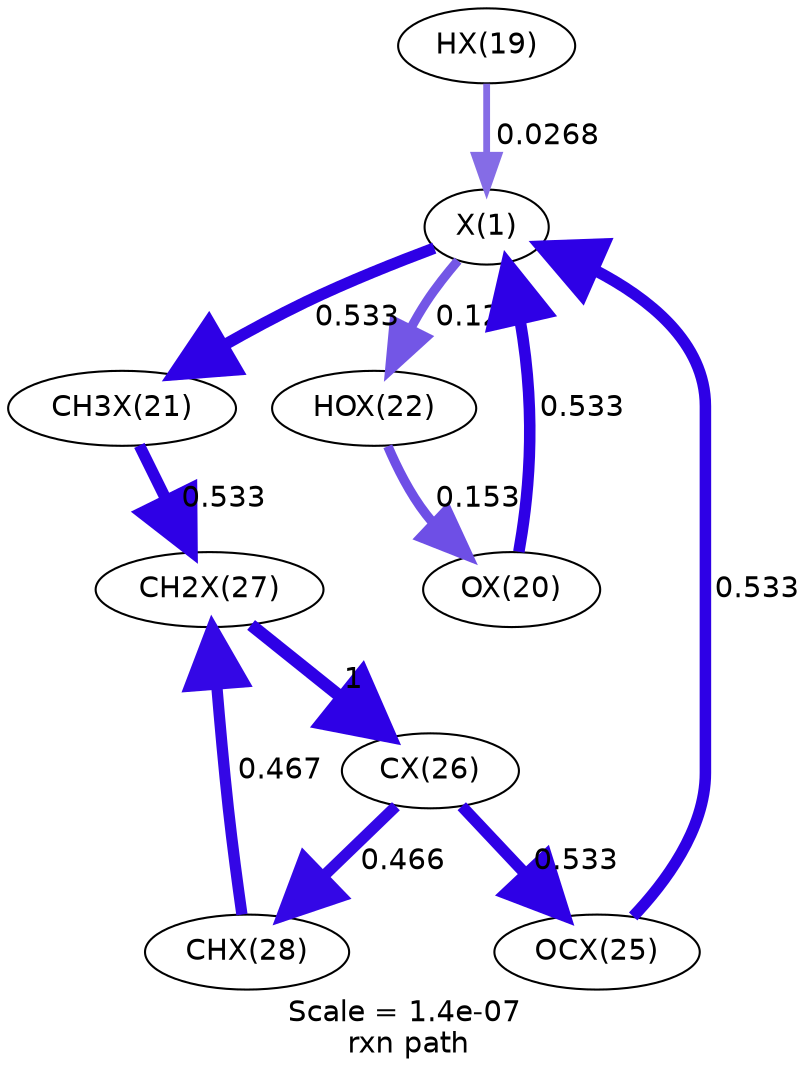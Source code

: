 digraph reaction_paths {
center=1;
s23 -> s22[fontname="Helvetica", penwidth=3.27, arrowsize=1.63, color="0.7, 0.527, 0.9"
, label=" 0.0268"];
s24 -> s22[fontname="Helvetica", penwidth=5.53, arrowsize=2.76, color="0.7, 1.03, 0.9"
, label=" 0.533"];
s22 -> s26[fontname="Helvetica", penwidth=4.43, arrowsize=2.21, color="0.7, 0.625, 0.9"
, label=" 0.125"];
s22 -> s25[fontname="Helvetica", penwidth=5.53, arrowsize=2.76, color="0.7, 1.03, 0.9"
, label=" 0.533"];
s29 -> s22[fontname="Helvetica", penwidth=5.53, arrowsize=2.76, color="0.7, 1.03, 0.9"
, label=" 0.533"];
s26 -> s24[fontname="Helvetica", penwidth=4.58, arrowsize=2.29, color="0.7, 0.653, 0.9"
, label=" 0.153"];
s25 -> s31[fontname="Helvetica", penwidth=5.53, arrowsize=2.76, color="0.7, 1.03, 0.9"
, label=" 0.533"];
s32 -> s31[fontname="Helvetica", penwidth=5.42, arrowsize=2.71, color="0.7, 0.967, 0.9"
, label=" 0.467"];
s31 -> s30[fontname="Helvetica", penwidth=6, arrowsize=3, color="0.7, 1.5, 0.9"
, label=" 1"];
s30 -> s32[fontname="Helvetica", penwidth=5.42, arrowsize=2.71, color="0.7, 0.966, 0.9"
, label=" 0.466"];
s30 -> s29[fontname="Helvetica", penwidth=5.53, arrowsize=2.76, color="0.7, 1.03, 0.9"
, label=" 0.533"];
s22 [ fontname="Helvetica", label="X(1)"];
s23 [ fontname="Helvetica", label="HX(19)"];
s24 [ fontname="Helvetica", label="OX(20)"];
s25 [ fontname="Helvetica", label="CH3X(21)"];
s26 [ fontname="Helvetica", label="HOX(22)"];
s29 [ fontname="Helvetica", label="OCX(25)"];
s30 [ fontname="Helvetica", label="CX(26)"];
s31 [ fontname="Helvetica", label="CH2X(27)"];
s32 [ fontname="Helvetica", label="CHX(28)"];
 label = "Scale = 1.4e-07\l rxn path";
 fontname = "Helvetica";
}

